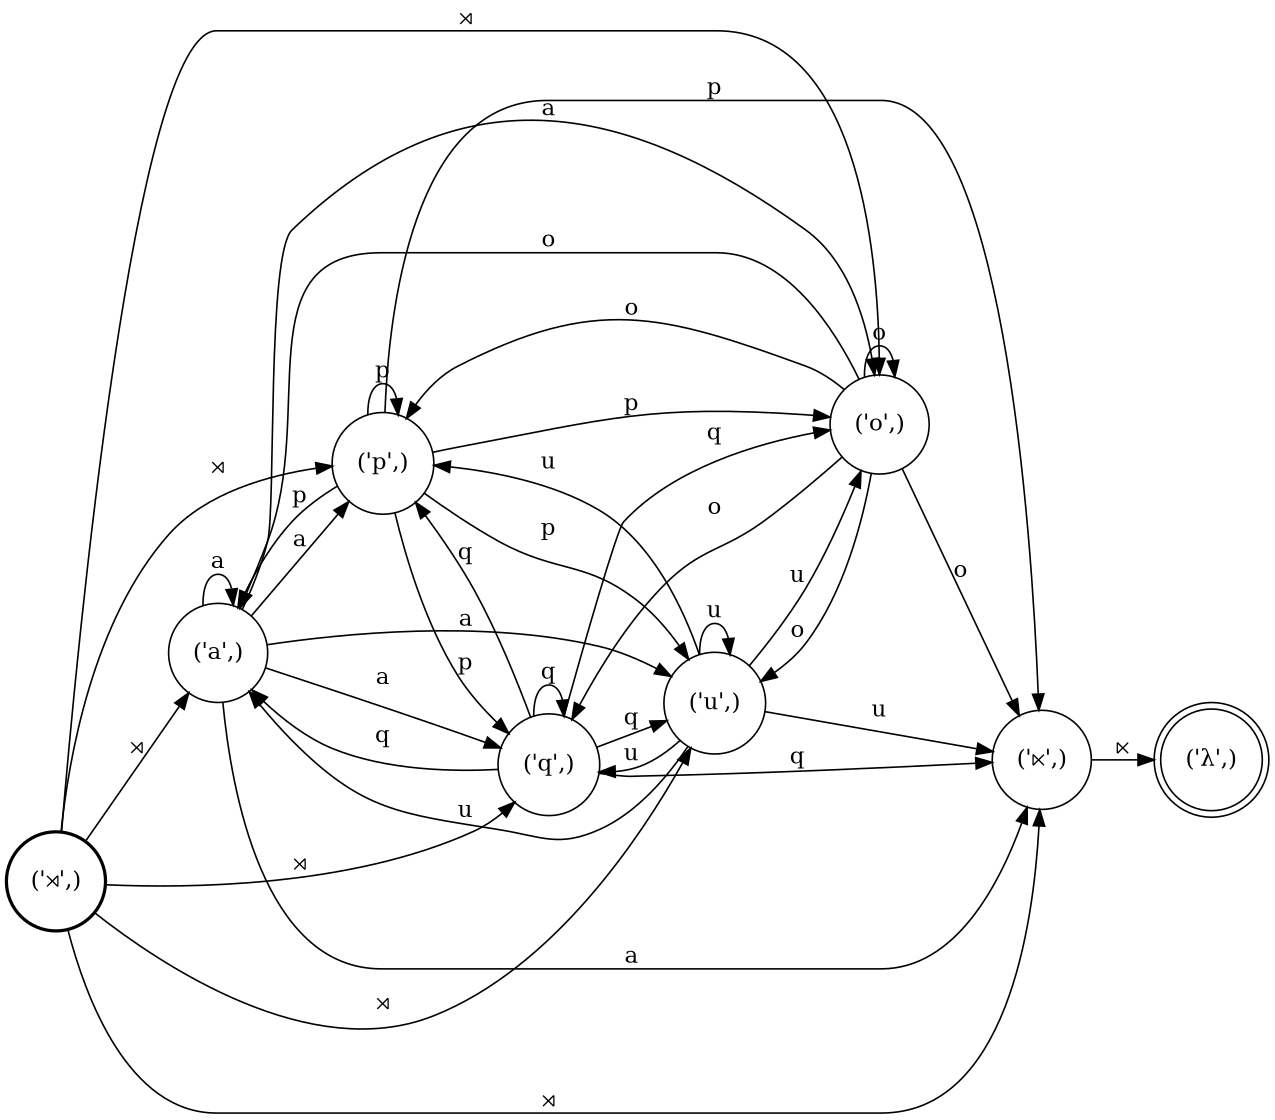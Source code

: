 digraph FST {
rankdir = LR;
size = "8.5,11";
center = 1;
orientation = Portrait;
ranksep = "0.4";
nodesep = "0.25";
7 [label = "('⋊',)", shape = circle, style = bold, fontsize = 14]
	7 -> 4 [label = "⋊", fontsize = 14];
	7 -> 6 [label = "⋊", fontsize = 14];
	7 -> 1 [label = "⋊", fontsize = 14];
	7 -> 5 [label = "⋊", fontsize = 14];
	7 -> 3 [label = "⋊", fontsize = 14];
	7 -> 2 [label = "⋊", fontsize = 14];
0 [label = "('λ',)", shape = doublecircle, style = solid, fontsize = 14]
1 [label = "('⋉',)", shape = circle, style = solid, fontsize = 14]
	1 -> 0 [label = "⋉", fontsize = 14];
2 [label = "('q',)", shape = circle, style = solid, fontsize = 14]
	2 -> 1 [label = "q", fontsize = 14];
	2 -> 6 [label = "q", fontsize = 14];
	2 -> 5 [label = "q", fontsize = 14];
	2 -> 3 [label = "q", fontsize = 14];
	2 -> 4 [label = "q", fontsize = 14];
	2 -> 2 [label = "q", fontsize = 14];
3 [label = "('u',)", shape = circle, style = solid, fontsize = 14]
	3 -> 1 [label = "u", fontsize = 14];
	3 -> 6 [label = "u", fontsize = 14];
	3 -> 5 [label = "u", fontsize = 14];
	3 -> 3 [label = "u", fontsize = 14];
	3 -> 4 [label = "u", fontsize = 14];
	3 -> 2 [label = "u", fontsize = 14];
4 [label = "('a',)", shape = circle, style = solid, fontsize = 14]
	4 -> 1 [label = "a", fontsize = 14];
	4 -> 6 [label = "a", fontsize = 14];
	4 -> 5 [label = "a", fontsize = 14];
	4 -> 3 [label = "a", fontsize = 14];
	4 -> 4 [label = "a", fontsize = 14];
	4 -> 2 [label = "a", fontsize = 14];
5 [label = "('o',)", shape = circle, style = solid, fontsize = 14]
	5 -> 1 [label = "o", fontsize = 14];
	5 -> 6 [label = "o", fontsize = 14];
	5 -> 5 [label = "o", fontsize = 14];
	5 -> 3 [label = "o", fontsize = 14];
	5 -> 4 [label = "o", fontsize = 14];
	5 -> 2 [label = "o", fontsize = 14];
6 [label = "('p',)", shape = circle, style = solid, fontsize = 14]
	6 -> 1 [label = "p", fontsize = 14];
	6 -> 6 [label = "p", fontsize = 14];
	6 -> 5 [label = "p", fontsize = 14];
	6 -> 3 [label = "p", fontsize = 14];
	6 -> 4 [label = "p", fontsize = 14];
	6 -> 2 [label = "p", fontsize = 14];
}
